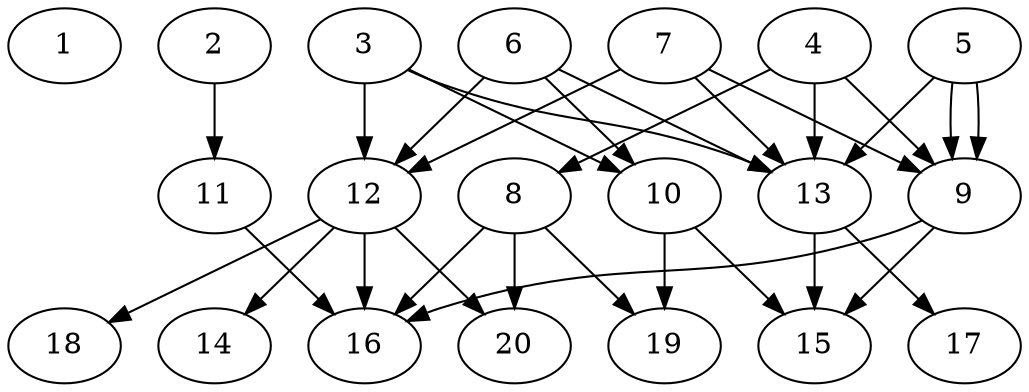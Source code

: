// DAG automatically generated by daggen at Thu Oct  3 13:58:42 2019
// ./daggen --dot -n 20 --ccr 0.3 --fat 0.7 --regular 0.7 --density 0.6 --mindata 5242880 --maxdata 52428800 
digraph G {
  1 [size="18001920", alpha="0.08", expect_size="5400576"] 
  2 [size="77503147", alpha="0.01", expect_size="23250944"] 
  2 -> 11 [size ="23250944"]
  3 [size="135403520", alpha="0.02", expect_size="40621056"] 
  3 -> 10 [size ="40621056"]
  3 -> 12 [size ="40621056"]
  3 -> 13 [size ="40621056"]
  4 [size="88190293", alpha="0.10", expect_size="26457088"] 
  4 -> 8 [size ="26457088"]
  4 -> 9 [size ="26457088"]
  4 -> 13 [size ="26457088"]
  5 [size="144288427", alpha="0.10", expect_size="43286528"] 
  5 -> 9 [size ="43286528"]
  5 -> 9 [size ="43286528"]
  5 -> 13 [size ="43286528"]
  6 [size="130723840", alpha="0.05", expect_size="39217152"] 
  6 -> 10 [size ="39217152"]
  6 -> 12 [size ="39217152"]
  6 -> 13 [size ="39217152"]
  7 [size="28132693", alpha="0.06", expect_size="8439808"] 
  7 -> 9 [size ="8439808"]
  7 -> 12 [size ="8439808"]
  7 -> 13 [size ="8439808"]
  8 [size="113466027", alpha="0.08", expect_size="34039808"] 
  8 -> 16 [size ="34039808"]
  8 -> 19 [size ="34039808"]
  8 -> 20 [size ="34039808"]
  9 [size="58125653", alpha="0.08", expect_size="17437696"] 
  9 -> 15 [size ="17437696"]
  9 -> 16 [size ="17437696"]
  10 [size="47728640", alpha="0.10", expect_size="14318592"] 
  10 -> 15 [size ="14318592"]
  10 -> 19 [size ="14318592"]
  11 [size="133167787", alpha="0.08", expect_size="39950336"] 
  11 -> 16 [size ="39950336"]
  12 [size="35546453", alpha="0.05", expect_size="10663936"] 
  12 -> 14 [size ="10663936"]
  12 -> 16 [size ="10663936"]
  12 -> 18 [size ="10663936"]
  12 -> 20 [size ="10663936"]
  13 [size="41400320", alpha="0.13", expect_size="12420096"] 
  13 -> 15 [size ="12420096"]
  13 -> 17 [size ="12420096"]
  14 [size="60446720", alpha="0.19", expect_size="18134016"] 
  15 [size="140090027", alpha="0.19", expect_size="42027008"] 
  16 [size="62450347", alpha="0.12", expect_size="18735104"] 
  17 [size="105127253", alpha="0.03", expect_size="31538176"] 
  18 [size="156078080", alpha="0.19", expect_size="46823424"] 
  19 [size="61173760", alpha="0.15", expect_size="18352128"] 
  20 [size="121722880", alpha="0.19", expect_size="36516864"] 
}
